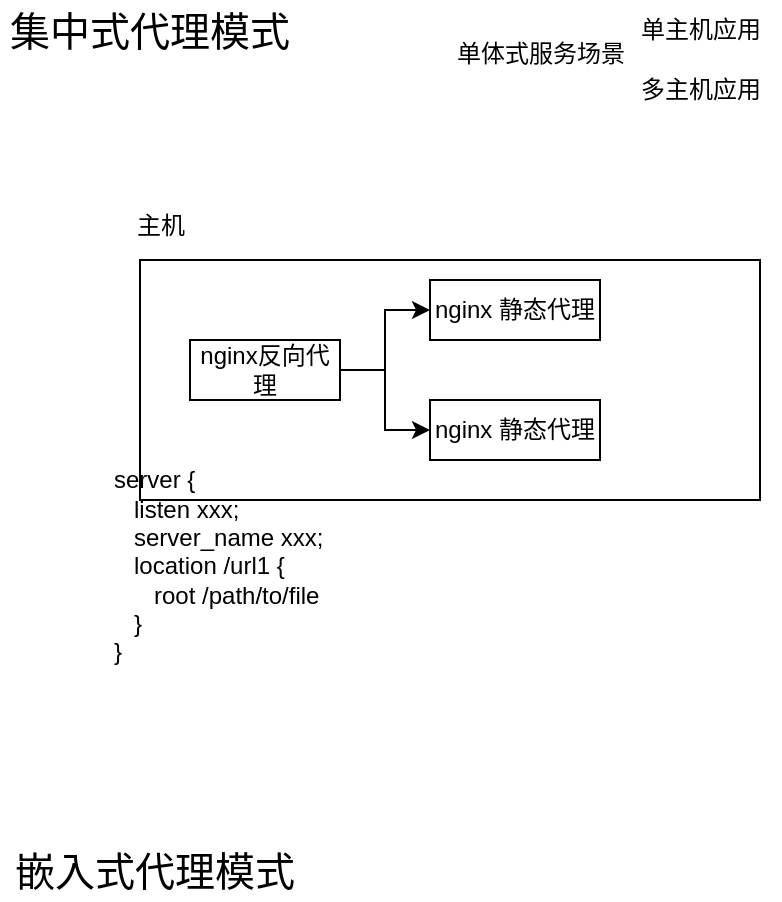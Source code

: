 <mxfile version="24.3.1" type="github">
  <diagram name="第 1 页" id="YowLrkrMRttfu4AoxrCK">
    <mxGraphModel dx="565" dy="460" grid="1" gridSize="10" guides="1" tooltips="1" connect="1" arrows="1" fold="1" page="1" pageScale="1" pageWidth="827" pageHeight="1169" math="0" shadow="0">
      <root>
        <mxCell id="0" />
        <mxCell id="1" parent="0" />
        <mxCell id="qoCdy1dcOLvOe7hzZTuf-1" value="&lt;div style=&quot;font-size: 20px;&quot;&gt;集中式代理模式&lt;/div&gt;" style="rounded=0;whiteSpace=wrap;html=1;labelBackgroundColor=default;strokeColor=none;opacity=0;fontSize=20;" vertex="1" parent="1">
          <mxGeometry width="150" height="30" as="geometry" />
        </mxCell>
        <mxCell id="qoCdy1dcOLvOe7hzZTuf-2" value="&lt;div style=&quot;font-size: 20px;&quot;&gt;嵌入式代理模式&lt;/div&gt;" style="rounded=0;whiteSpace=wrap;html=1;labelBackgroundColor=default;strokeColor=none;opacity=0;" vertex="1" parent="1">
          <mxGeometry y="420" width="155" height="30" as="geometry" />
        </mxCell>
        <mxCell id="qoCdy1dcOLvOe7hzZTuf-4" value="单体式服务场景" style="text;html=1;align=center;verticalAlign=middle;resizable=0;points=[];autosize=1;strokeColor=none;fillColor=none;" vertex="1" parent="1">
          <mxGeometry x="215" y="12" width="110" height="30" as="geometry" />
        </mxCell>
        <mxCell id="qoCdy1dcOLvOe7hzZTuf-5" value="单主机应用" style="text;html=1;align=center;verticalAlign=middle;resizable=0;points=[];autosize=1;strokeColor=none;fillColor=none;" vertex="1" parent="1">
          <mxGeometry x="310" width="80" height="30" as="geometry" />
        </mxCell>
        <mxCell id="qoCdy1dcOLvOe7hzZTuf-6" value="多主机应用" style="text;html=1;align=center;verticalAlign=middle;resizable=0;points=[];autosize=1;strokeColor=none;fillColor=none;" vertex="1" parent="1">
          <mxGeometry x="310" y="30" width="80" height="30" as="geometry" />
        </mxCell>
        <mxCell id="qoCdy1dcOLvOe7hzZTuf-7" value="" style="whiteSpace=wrap;html=1;" vertex="1" parent="1">
          <mxGeometry x="70" y="130" width="310" height="120" as="geometry" />
        </mxCell>
        <mxCell id="qoCdy1dcOLvOe7hzZTuf-8" value="主机" style="text;html=1;align=center;verticalAlign=middle;resizable=0;points=[];autosize=1;strokeColor=none;fillColor=none;" vertex="1" parent="1">
          <mxGeometry x="55" y="98" width="50" height="30" as="geometry" />
        </mxCell>
        <mxCell id="qoCdy1dcOLvOe7hzZTuf-12" style="edgeStyle=orthogonalEdgeStyle;rounded=0;orthogonalLoop=1;jettySize=auto;html=1;exitX=1;exitY=0.5;exitDx=0;exitDy=0;entryX=0;entryY=0.5;entryDx=0;entryDy=0;" edge="1" parent="1" source="qoCdy1dcOLvOe7hzZTuf-9" target="qoCdy1dcOLvOe7hzZTuf-10">
          <mxGeometry relative="1" as="geometry" />
        </mxCell>
        <mxCell id="qoCdy1dcOLvOe7hzZTuf-13" style="edgeStyle=orthogonalEdgeStyle;rounded=0;orthogonalLoop=1;jettySize=auto;html=1;entryX=0;entryY=0.5;entryDx=0;entryDy=0;" edge="1" parent="1" source="qoCdy1dcOLvOe7hzZTuf-9" target="qoCdy1dcOLvOe7hzZTuf-11">
          <mxGeometry relative="1" as="geometry" />
        </mxCell>
        <mxCell id="qoCdy1dcOLvOe7hzZTuf-9" value="nginx反向代理" style="rounded=0;whiteSpace=wrap;html=1;" vertex="1" parent="1">
          <mxGeometry x="95" y="170" width="75" height="30" as="geometry" />
        </mxCell>
        <mxCell id="qoCdy1dcOLvOe7hzZTuf-10" value="nginx 静态代理" style="rounded=0;whiteSpace=wrap;html=1;" vertex="1" parent="1">
          <mxGeometry x="215" y="140" width="85" height="30" as="geometry" />
        </mxCell>
        <mxCell id="qoCdy1dcOLvOe7hzZTuf-11" value="nginx 静态代理" style="rounded=0;whiteSpace=wrap;html=1;" vertex="1" parent="1">
          <mxGeometry x="215" y="200" width="85" height="30" as="geometry" />
        </mxCell>
        <mxCell id="qoCdy1dcOLvOe7hzZTuf-17" value="server {&lt;div&gt;&amp;nbsp; &amp;nbsp;listen xxx;&lt;/div&gt;&lt;div&gt;&amp;nbsp; &amp;nbsp;server_name xxx;&lt;/div&gt;&lt;div&gt;&amp;nbsp; &amp;nbsp;location /url1 {&lt;/div&gt;&lt;div&gt;&amp;nbsp; &amp;nbsp; &amp;nbsp; root /path/to/file&lt;/div&gt;&lt;div&gt;&lt;span style=&quot;background-color: initial;&quot;&gt;&amp;nbsp; &amp;nbsp;}&lt;/span&gt;&lt;br&gt;&lt;/div&gt;&lt;div&gt;}&lt;/div&gt;" style="text;html=1;align=left;verticalAlign=middle;resizable=0;points=[];autosize=1;strokeColor=none;fillColor=none;" vertex="1" parent="1">
          <mxGeometry x="55" y="228" width="130" height="110" as="geometry" />
        </mxCell>
      </root>
    </mxGraphModel>
  </diagram>
</mxfile>
